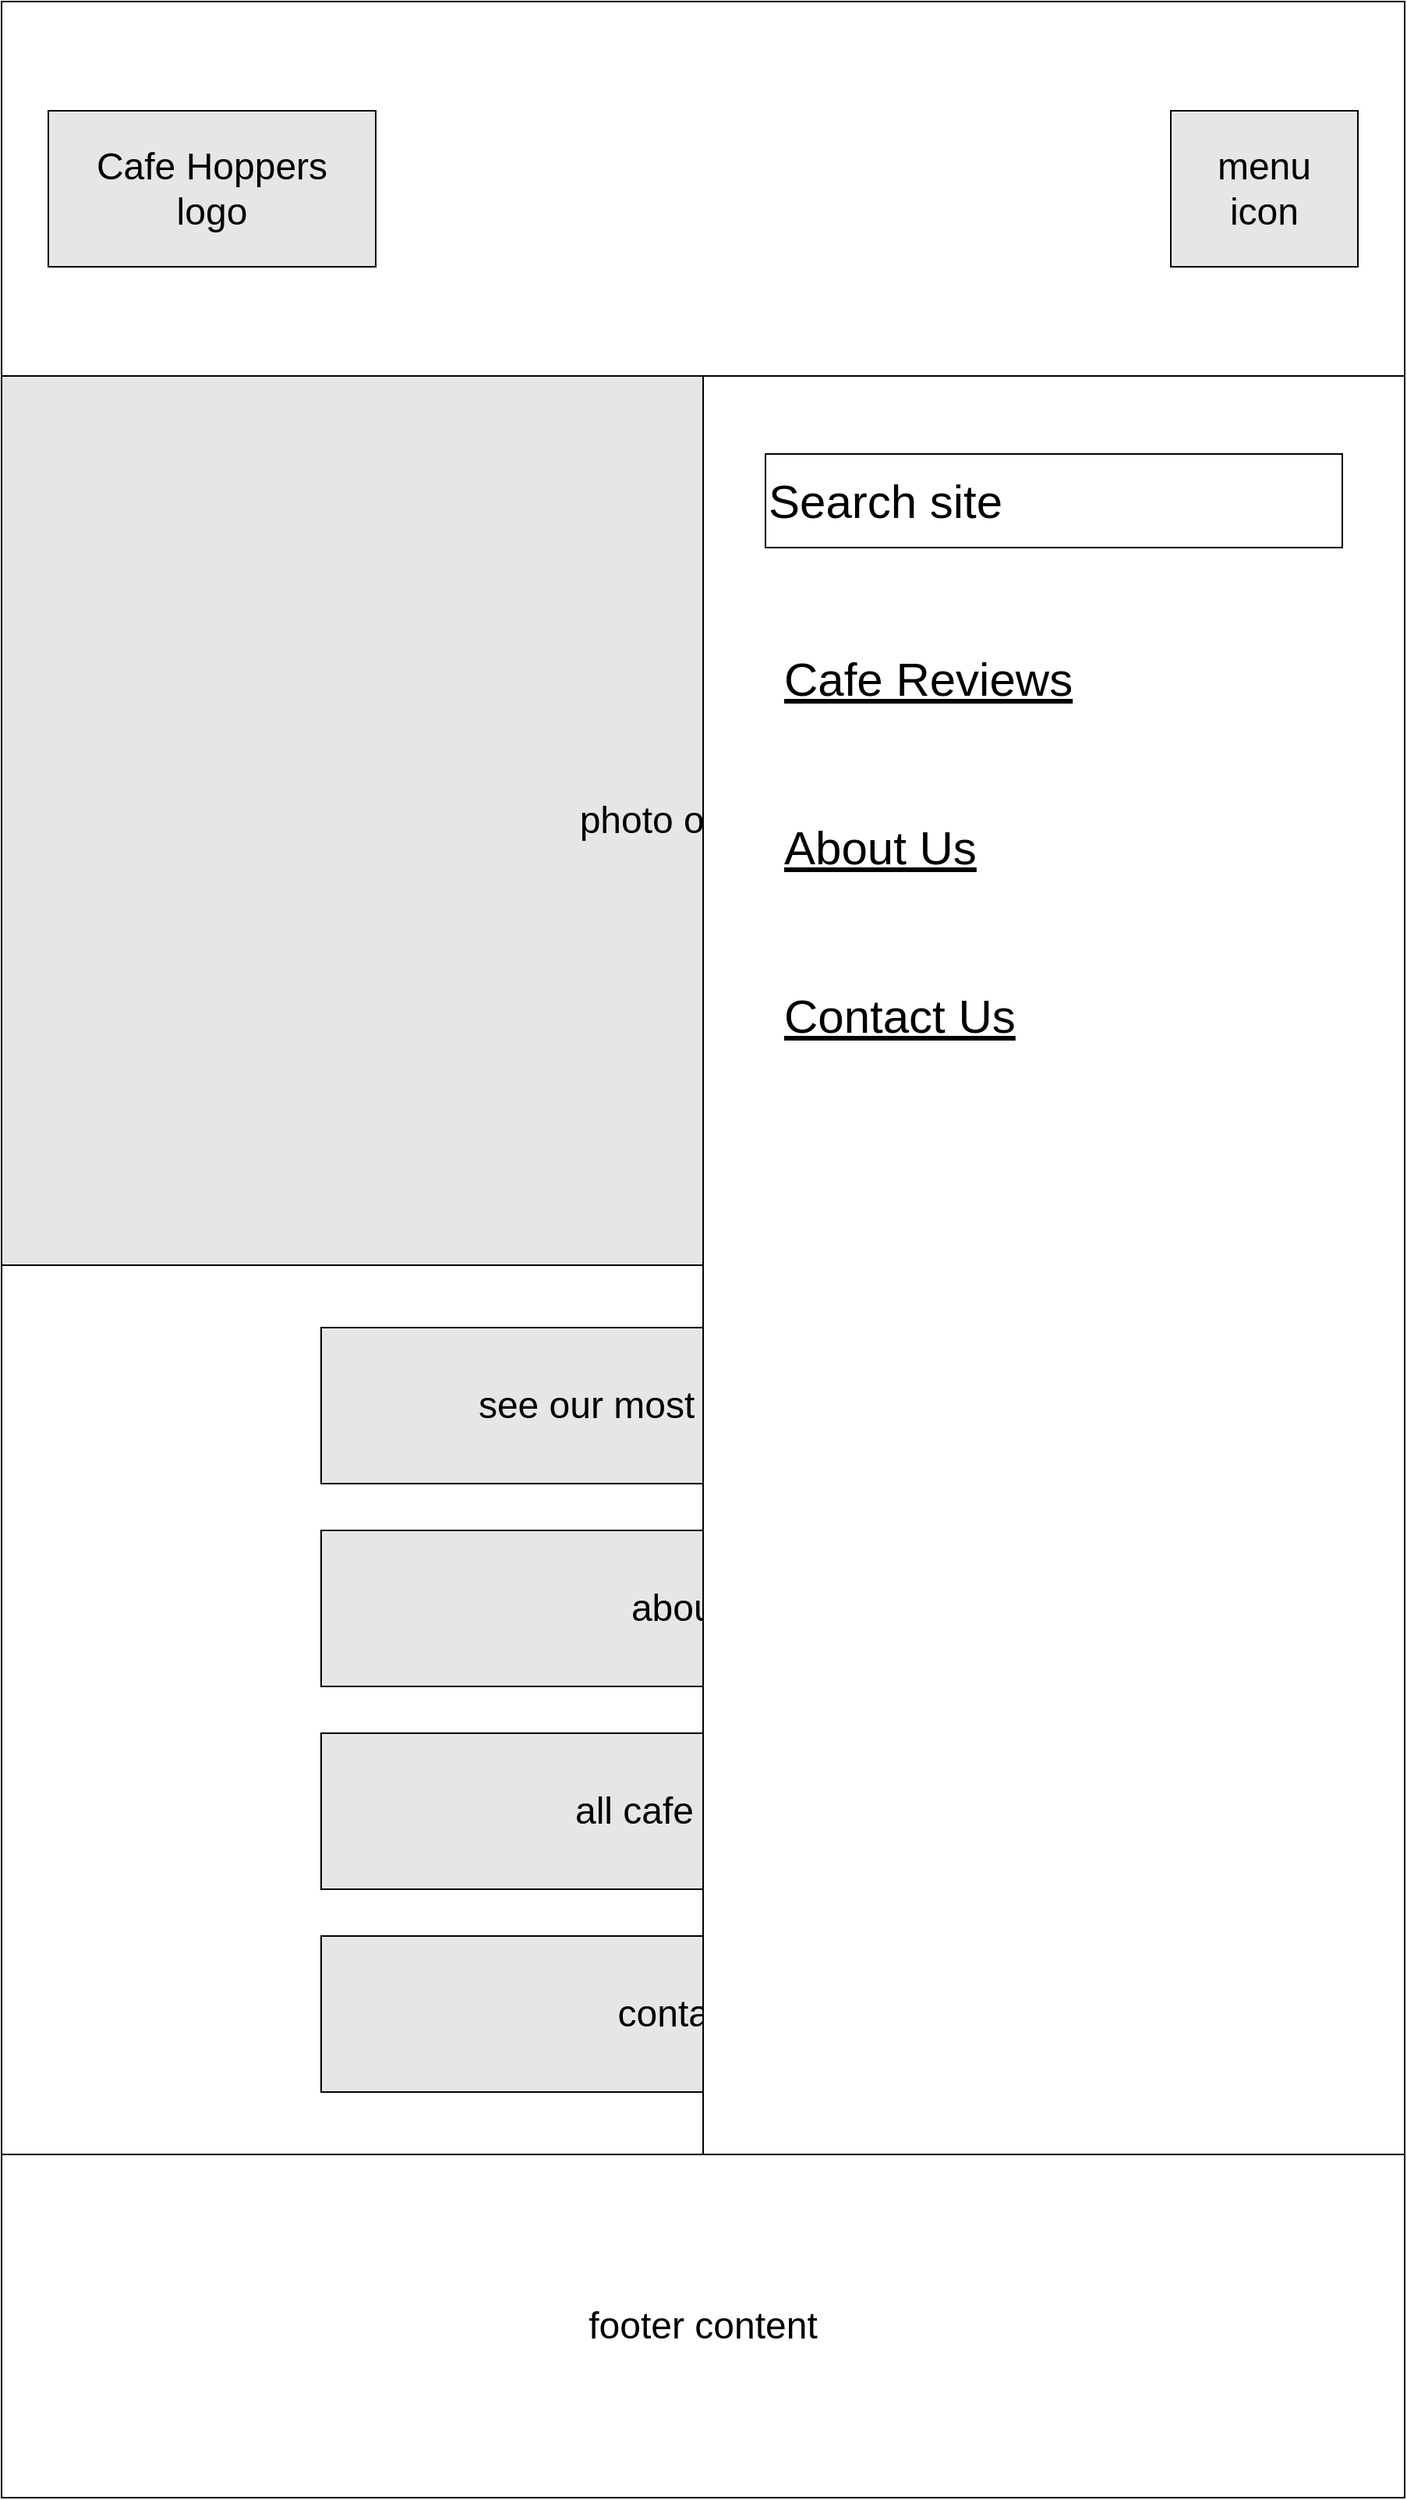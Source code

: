 <mxfile version="20.0.1" type="github">
  <diagram id="QWaLk7IN20cdrfLnV8OY" name="Page-1">
    <mxGraphModel dx="1165" dy="1713" grid="1" gridSize="10" guides="1" tooltips="1" connect="1" arrows="1" fold="1" page="1" pageScale="1" pageWidth="900" pageHeight="1600" background="#FFFFFF" math="0" shadow="0">
      <root>
        <mxCell id="0" />
        <mxCell id="1" parent="0" />
        <mxCell id="qiCiA2myx4UJtC2wgqbX-6" value="" style="rounded=0;whiteSpace=wrap;html=1;fontSize=24;fillColor=#FFFFFF;" parent="1" vertex="1">
          <mxGeometry width="900" height="240" as="geometry" />
        </mxCell>
        <mxCell id="qiCiA2myx4UJtC2wgqbX-1" value="&lt;font style=&quot;font-size: 24px;&quot;&gt;Cafe Hoppers&lt;br&gt;logo&lt;/font&gt;" style="rounded=0;whiteSpace=wrap;html=1;fillColor=#E6E6E6;" parent="1" vertex="1">
          <mxGeometry x="30" y="70" width="210" height="100" as="geometry" />
        </mxCell>
        <mxCell id="qiCiA2myx4UJtC2wgqbX-7" value="menu&lt;br&gt;icon" style="rounded=0;whiteSpace=wrap;html=1;fontSize=24;fillColor=#E6E6E6;" parent="1" vertex="1">
          <mxGeometry x="750" y="70" width="120" height="100" as="geometry" />
        </mxCell>
        <mxCell id="qiCiA2myx4UJtC2wgqbX-8" value="photo of coffee" style="rounded=0;whiteSpace=wrap;html=1;fontSize=24;fillColor=#E6E6E6;" parent="1" vertex="1">
          <mxGeometry y="240" width="900" height="570" as="geometry" />
        </mxCell>
        <mxCell id="qiCiA2myx4UJtC2wgqbX-10" value="footer content" style="rounded=0;whiteSpace=wrap;html=1;fontSize=24;fillColor=#FFFFFF;" parent="1" vertex="1">
          <mxGeometry y="1380" width="900" height="220" as="geometry" />
        </mxCell>
        <mxCell id="qiCiA2myx4UJtC2wgqbX-11" value="" style="rounded=0;whiteSpace=wrap;html=1;fontSize=24;fillColor=#FFFFFF;" parent="1" vertex="1">
          <mxGeometry y="810" width="900" height="570" as="geometry" />
        </mxCell>
        <mxCell id="qiCiA2myx4UJtC2wgqbX-12" value="see our most recent review" style="rounded=0;whiteSpace=wrap;html=1;fontSize=24;fillColor=#E6E6E6;" parent="1" vertex="1">
          <mxGeometry x="205" y="850" width="490" height="100" as="geometry" />
        </mxCell>
        <mxCell id="qiCiA2myx4UJtC2wgqbX-13" value="about us" style="rounded=0;whiteSpace=wrap;html=1;fontSize=24;fillColor=#E6E6E6;" parent="1" vertex="1">
          <mxGeometry x="205" y="980" width="490" height="100" as="geometry" />
        </mxCell>
        <mxCell id="qiCiA2myx4UJtC2wgqbX-14" value="all cafe reviews" style="rounded=0;whiteSpace=wrap;html=1;fontSize=24;fillColor=#E6E6E6;" parent="1" vertex="1">
          <mxGeometry x="205" y="1110" width="490" height="100" as="geometry" />
        </mxCell>
        <mxCell id="qiCiA2myx4UJtC2wgqbX-15" value="contact us" style="rounded=0;whiteSpace=wrap;html=1;fontSize=24;fillColor=#E6E6E6;" parent="1" vertex="1">
          <mxGeometry x="205" y="1240" width="490" height="100" as="geometry" />
        </mxCell>
        <mxCell id="i-RILnTruHxCT6HbNpmR-1" value="" style="rounded=0;whiteSpace=wrap;html=1;" vertex="1" parent="1">
          <mxGeometry x="450" y="240" width="450" height="1140" as="geometry" />
        </mxCell>
        <mxCell id="i-RILnTruHxCT6HbNpmR-2" value="&lt;font style=&quot;font-size: 30px;&quot;&gt;Search site&lt;/font&gt;" style="rounded=0;whiteSpace=wrap;html=1;align=left;" vertex="1" parent="1">
          <mxGeometry x="490" y="290" width="370" height="60" as="geometry" />
        </mxCell>
        <mxCell id="i-RILnTruHxCT6HbNpmR-3" value="Cafe Reviews&lt;br&gt;&lt;br&gt;&lt;br&gt;About Us&lt;br&gt;&lt;br&gt;&lt;br&gt;Contact Us" style="text;html=1;strokeColor=none;fillColor=none;align=left;verticalAlign=top;whiteSpace=wrap;rounded=0;fontSize=30;fontStyle=4" vertex="1" parent="1">
          <mxGeometry x="500" y="410" width="220" height="270" as="geometry" />
        </mxCell>
      </root>
    </mxGraphModel>
  </diagram>
</mxfile>
